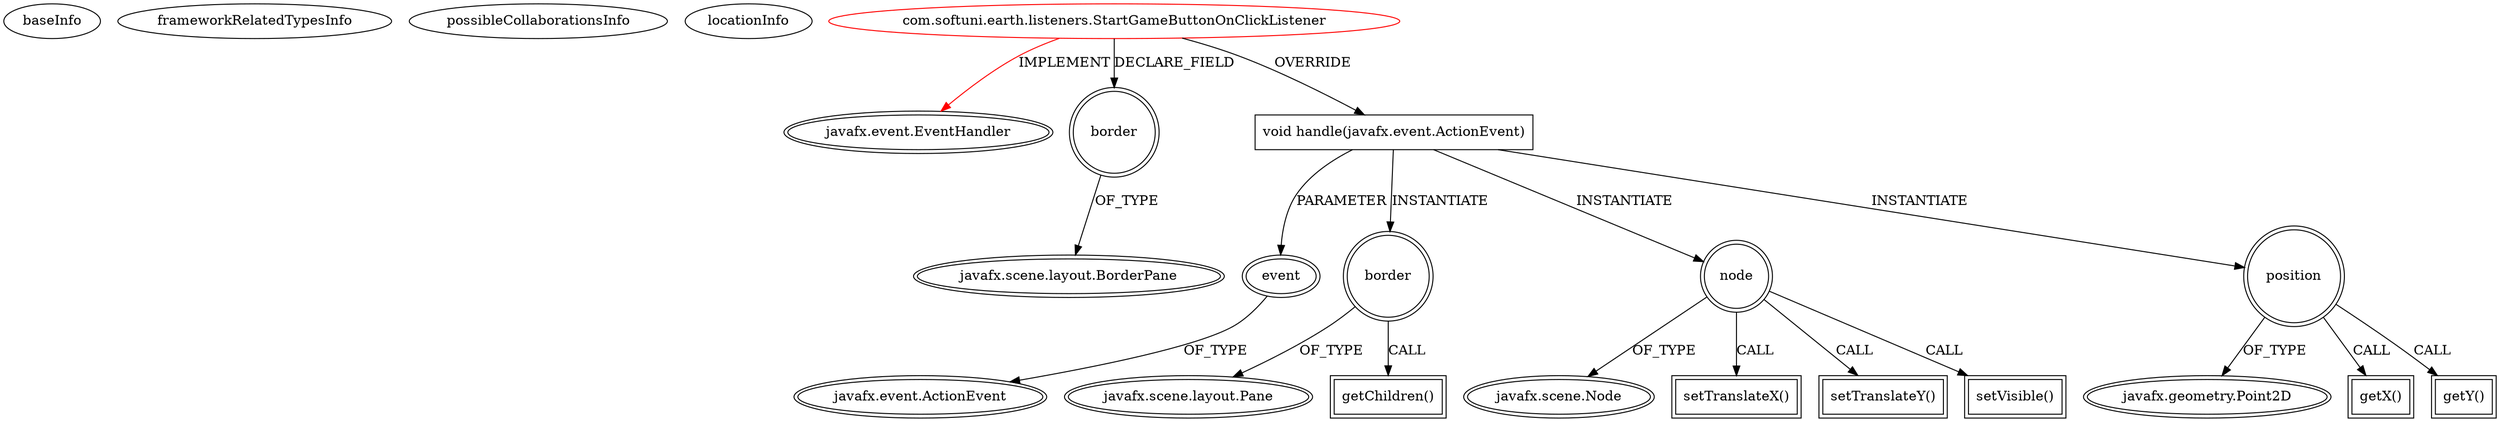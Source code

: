 digraph {
baseInfo[graphId=3486,category="extension_graph",isAnonymous=false,possibleRelation=false]
frameworkRelatedTypesInfo[0="javafx.event.EventHandler"]
possibleCollaborationsInfo[]
locationInfo[projectName="kpetkova-teamearth",filePath="/kpetkova-teamearth/teamearth-master/TeamEarth/src/com/softuni/earth/listeners/StartGameButtonOnClickListener.java",contextSignature="StartGameButtonOnClickListener",graphId="3486"]
0[label="com.softuni.earth.listeners.StartGameButtonOnClickListener",vertexType="ROOT_CLIENT_CLASS_DECLARATION",isFrameworkType=false,color=red]
1[label="javafx.event.EventHandler",vertexType="FRAMEWORK_INTERFACE_TYPE",isFrameworkType=true,peripheries=2]
2[label="border",vertexType="FIELD_DECLARATION",isFrameworkType=true,peripheries=2,shape=circle]
3[label="javafx.scene.layout.BorderPane",vertexType="FRAMEWORK_CLASS_TYPE",isFrameworkType=true,peripheries=2]
4[label="void handle(javafx.event.ActionEvent)",vertexType="OVERRIDING_METHOD_DECLARATION",isFrameworkType=false,shape=box]
5[label="event",vertexType="PARAMETER_DECLARATION",isFrameworkType=true,peripheries=2]
6[label="javafx.event.ActionEvent",vertexType="FRAMEWORK_CLASS_TYPE",isFrameworkType=true,peripheries=2]
7[label="border",vertexType="VARIABLE_EXPRESION",isFrameworkType=true,peripheries=2,shape=circle]
9[label="javafx.scene.layout.Pane",vertexType="FRAMEWORK_CLASS_TYPE",isFrameworkType=true,peripheries=2]
8[label="getChildren()",vertexType="INSIDE_CALL",isFrameworkType=true,peripheries=2,shape=box]
10[label="node",vertexType="VARIABLE_EXPRESION",isFrameworkType=true,peripheries=2,shape=circle]
12[label="javafx.scene.Node",vertexType="FRAMEWORK_CLASS_TYPE",isFrameworkType=true,peripheries=2]
11[label="setTranslateX()",vertexType="INSIDE_CALL",isFrameworkType=true,peripheries=2,shape=box]
13[label="position",vertexType="VARIABLE_EXPRESION",isFrameworkType=true,peripheries=2,shape=circle]
15[label="javafx.geometry.Point2D",vertexType="FRAMEWORK_CLASS_TYPE",isFrameworkType=true,peripheries=2]
14[label="getX()",vertexType="INSIDE_CALL",isFrameworkType=true,peripheries=2,shape=box]
17[label="setTranslateY()",vertexType="INSIDE_CALL",isFrameworkType=true,peripheries=2,shape=box]
19[label="getY()",vertexType="INSIDE_CALL",isFrameworkType=true,peripheries=2,shape=box]
21[label="setVisible()",vertexType="INSIDE_CALL",isFrameworkType=true,peripheries=2,shape=box]
0->1[label="IMPLEMENT",color=red]
0->2[label="DECLARE_FIELD"]
2->3[label="OF_TYPE"]
0->4[label="OVERRIDE"]
5->6[label="OF_TYPE"]
4->5[label="PARAMETER"]
4->7[label="INSTANTIATE"]
7->9[label="OF_TYPE"]
7->8[label="CALL"]
4->10[label="INSTANTIATE"]
10->12[label="OF_TYPE"]
10->11[label="CALL"]
4->13[label="INSTANTIATE"]
13->15[label="OF_TYPE"]
13->14[label="CALL"]
10->17[label="CALL"]
13->19[label="CALL"]
10->21[label="CALL"]
}
